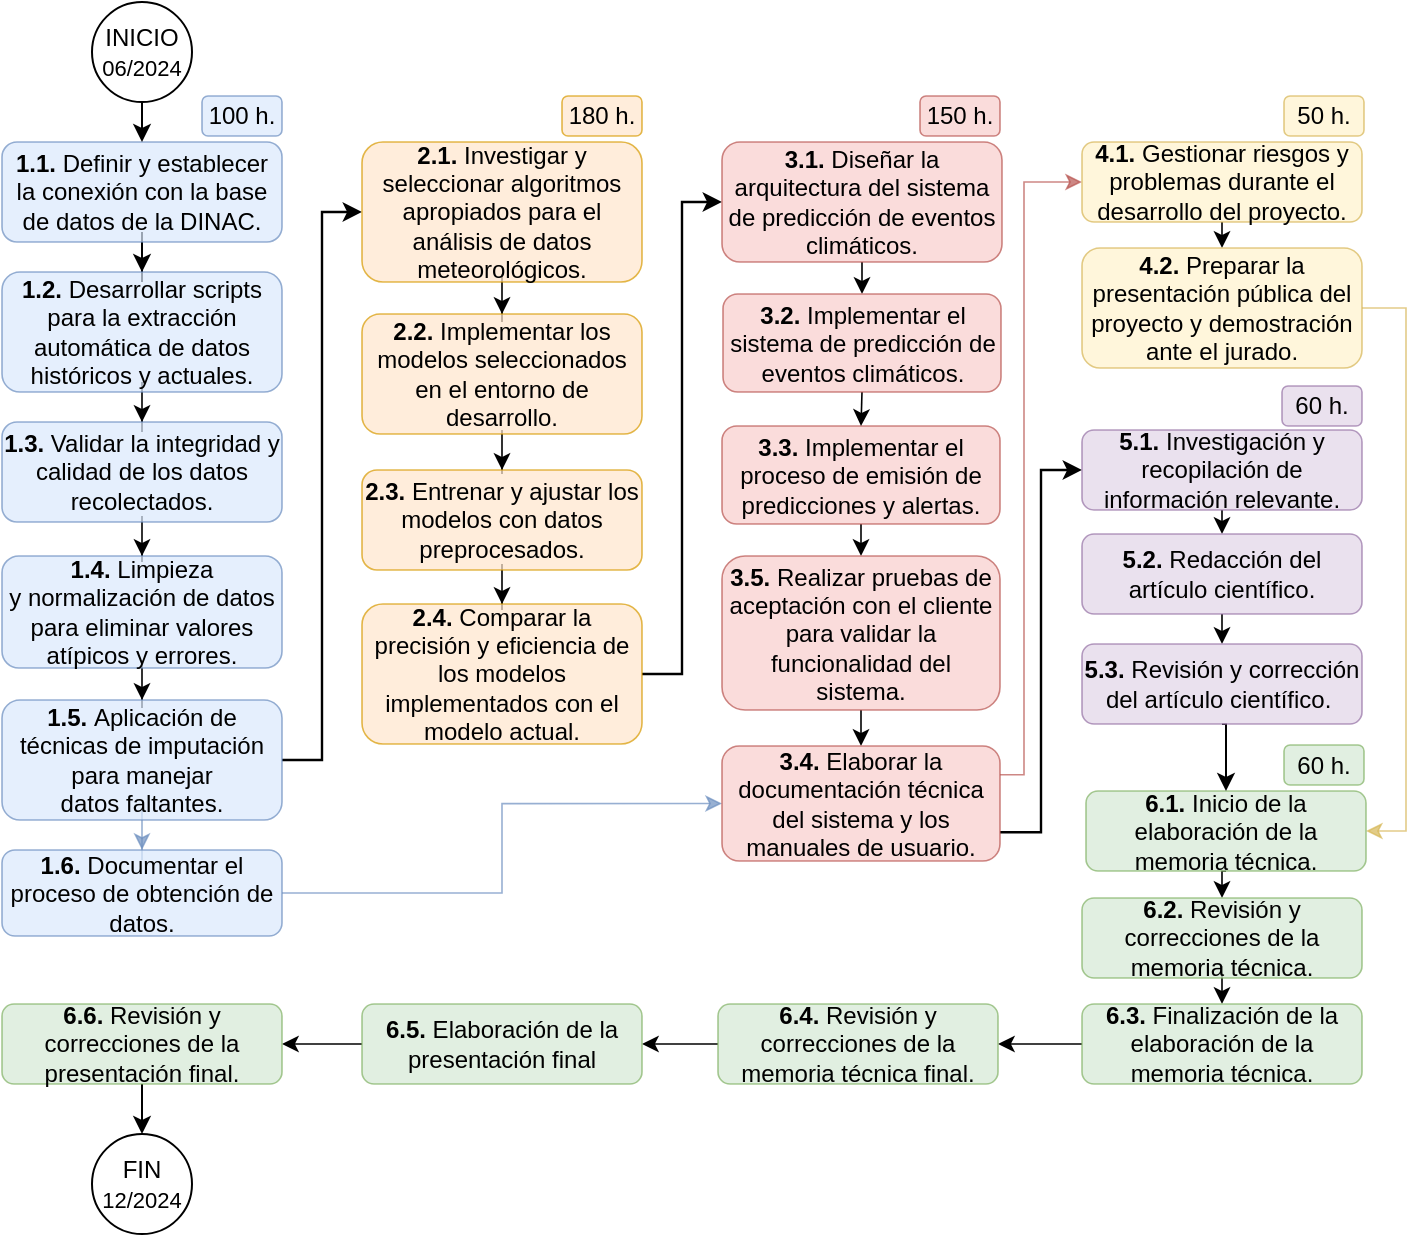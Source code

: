 <mxfile version="24.7.5">
  <diagram id="C5RBs43oDa-KdzZeNtuy" name="Page-1">
    <mxGraphModel dx="794" dy="477" grid="1" gridSize="10" guides="1" tooltips="1" connect="1" arrows="1" fold="1" page="1" pageScale="1" pageWidth="827" pageHeight="1169" math="0" shadow="0">
      <root>
        <mxCell id="WIyWlLk6GJQsqaUBKTNV-0" />
        <mxCell id="WIyWlLk6GJQsqaUBKTNV-1" parent="WIyWlLk6GJQsqaUBKTNV-0" />
        <mxCell id="-0XEdSMhef69epyfGhon-0" style="edgeStyle=orthogonalEdgeStyle;rounded=0;orthogonalLoop=1;jettySize=auto;html=1;entryX=0.5;entryY=0;entryDx=0;entryDy=0;" parent="WIyWlLk6GJQsqaUBKTNV-1" source="EVUC7kipeZUn4RD7nsKl-32" target="EVUC7kipeZUn4RD7nsKl-33" edge="1">
          <mxGeometry relative="1" as="geometry" />
        </mxCell>
        <mxCell id="EVUC7kipeZUn4RD7nsKl-32" value="&lt;b&gt;1.1.&lt;/b&gt; Definir y establecer la conexión con la base de datos de la DINAC." style="rounded=1;whiteSpace=wrap;html=1;fontSize=12;glass=0;strokeWidth=0.8;shadow=0;fillColor=#dae8fc;strokeColor=#6c8ebf;opacity=70;" parent="WIyWlLk6GJQsqaUBKTNV-1" vertex="1">
          <mxGeometry x="699" y="80" width="140" height="50" as="geometry" />
        </mxCell>
        <mxCell id="EVUC7kipeZUn4RD7nsKl-36" value="" style="edgeStyle=orthogonalEdgeStyle;rounded=0;orthogonalLoop=1;jettySize=auto;html=1;fillColor=#dae8fc;strokeColor=#000000;strokeWidth=0.8;" parent="WIyWlLk6GJQsqaUBKTNV-1" source="EVUC7kipeZUn4RD7nsKl-33" target="EVUC7kipeZUn4RD7nsKl-35" edge="1">
          <mxGeometry relative="1" as="geometry" />
        </mxCell>
        <mxCell id="EVUC7kipeZUn4RD7nsKl-33" value="&lt;b&gt;1.2.&lt;/b&gt; D&lt;span style=&quot;background-color: initial;&quot;&gt;esarrollar &lt;/span&gt;&lt;span style=&quot;background-color: initial;&quot;&gt;scripts&lt;/span&gt;&lt;span style=&quot;background-color: initial;&quot;&gt; para la extracción automática de datos históricos y actuales.&lt;/span&gt;" style="rounded=1;whiteSpace=wrap;html=1;fontSize=12;glass=0;strokeWidth=0.8;shadow=0;fillColor=#dae8fc;strokeColor=#6c8ebf;opacity=70;" parent="WIyWlLk6GJQsqaUBKTNV-1" vertex="1">
          <mxGeometry x="699" y="145" width="140" height="60" as="geometry" />
        </mxCell>
        <mxCell id="EVUC7kipeZUn4RD7nsKl-44" style="edgeStyle=orthogonalEdgeStyle;rounded=0;orthogonalLoop=1;jettySize=auto;html=1;entryX=0.5;entryY=0;entryDx=0;entryDy=0;fillColor=#dae8fc;strokeColor=#000000;strokeWidth=0.8;" parent="WIyWlLk6GJQsqaUBKTNV-1" source="EVUC7kipeZUn4RD7nsKl-35" target="EVUC7kipeZUn4RD7nsKl-38" edge="1">
          <mxGeometry relative="1" as="geometry" />
        </mxCell>
        <mxCell id="EVUC7kipeZUn4RD7nsKl-35" value="&lt;b&gt;1.3.&lt;/b&gt; V&lt;span style=&quot;background-color: initial;&quot;&gt;alidar la integridad y calidad de los datos recolectados.&lt;/span&gt;" style="rounded=1;whiteSpace=wrap;html=1;fontSize=12;glass=0;strokeWidth=0.8;shadow=0;fillColor=#dae8fc;strokeColor=#6c8ebf;opacity=70;" parent="WIyWlLk6GJQsqaUBKTNV-1" vertex="1">
          <mxGeometry x="699" y="220" width="140" height="50" as="geometry" />
        </mxCell>
        <mxCell id="EVUC7kipeZUn4RD7nsKl-37" style="edgeStyle=orthogonalEdgeStyle;rounded=0;orthogonalLoop=1;jettySize=auto;html=1;entryX=0.5;entryY=0;entryDx=0;entryDy=0;fillColor=#dae8fc;strokeColor=#000000;strokeWidth=0.8;" parent="WIyWlLk6GJQsqaUBKTNV-1" source="EVUC7kipeZUn4RD7nsKl-38" target="EVUC7kipeZUn4RD7nsKl-40" edge="1">
          <mxGeometry relative="1" as="geometry" />
        </mxCell>
        <mxCell id="EVUC7kipeZUn4RD7nsKl-38" value="&lt;b&gt;1.4.&lt;/b&gt;&amp;nbsp;L&lt;span style=&quot;background-color: initial;&quot;&gt;impieza y&amp;nbsp;&lt;/span&gt;&lt;span style=&quot;background-color: initial;&quot;&gt;normalización&lt;/span&gt;&lt;span style=&quot;background-color: initial;&quot;&gt;&amp;nbsp;de datos para eliminar valores atípicos y errores&lt;/span&gt;&lt;span style=&quot;background-color: initial;&quot;&gt;.&lt;/span&gt;" style="rounded=1;whiteSpace=wrap;html=1;fontSize=12;glass=0;strokeWidth=0.8;shadow=0;fillColor=#dae8fc;strokeColor=#6c8ebf;opacity=70;" parent="WIyWlLk6GJQsqaUBKTNV-1" vertex="1">
          <mxGeometry x="699" y="287" width="140" height="56" as="geometry" />
        </mxCell>
        <mxCell id="EVUC7kipeZUn4RD7nsKl-39" value="" style="edgeStyle=orthogonalEdgeStyle;rounded=0;orthogonalLoop=1;jettySize=auto;html=1;fillColor=#dae8fc;strokeColor=#6c8ebf;opacity=70;strokeWidth=0.8;" parent="WIyWlLk6GJQsqaUBKTNV-1" source="EVUC7kipeZUn4RD7nsKl-40" target="EVUC7kipeZUn4RD7nsKl-41" edge="1">
          <mxGeometry relative="1" as="geometry" />
        </mxCell>
        <mxCell id="AED4xQPYgy-msKVutZHK-29" style="edgeStyle=orthogonalEdgeStyle;rounded=0;orthogonalLoop=1;jettySize=auto;html=1;exitX=1;exitY=0.5;exitDx=0;exitDy=0;entryX=0;entryY=0.5;entryDx=0;entryDy=0;strokeWidth=1.2;" parent="WIyWlLk6GJQsqaUBKTNV-1" source="EVUC7kipeZUn4RD7nsKl-40" target="EVUC7kipeZUn4RD7nsKl-46" edge="1">
          <mxGeometry relative="1" as="geometry" />
        </mxCell>
        <mxCell id="EVUC7kipeZUn4RD7nsKl-40" value="&lt;b&gt;1.5.&amp;nbsp;&lt;/b&gt;A&lt;span style=&quot;background-color: initial;&quot;&gt;plicación de técnicas de imputación para manejar datos&amp;nbsp;&lt;/span&gt;&lt;span style=&quot;background-color: initial;&quot;&gt;faltantes&lt;/span&gt;&lt;span style=&quot;background-color: initial;&quot;&gt;.&lt;/span&gt;" style="rounded=1;whiteSpace=wrap;html=1;fontSize=12;glass=0;strokeWidth=0.8;shadow=0;fillColor=#dae8fc;strokeColor=#6c8ebf;opacity=70;" parent="WIyWlLk6GJQsqaUBKTNV-1" vertex="1">
          <mxGeometry x="699" y="359" width="140" height="60" as="geometry" />
        </mxCell>
        <mxCell id="-0XEdSMhef69epyfGhon-1" style="edgeStyle=orthogonalEdgeStyle;rounded=0;orthogonalLoop=1;jettySize=auto;html=1;entryX=0;entryY=0.5;entryDx=0;entryDy=0;fillColor=#dae8fc;strokeColor=#6c8ebf;opacity=70;strokeWidth=0.8;" parent="WIyWlLk6GJQsqaUBKTNV-1" source="EVUC7kipeZUn4RD7nsKl-41" target="AED4xQPYgy-msKVutZHK-0" edge="1">
          <mxGeometry relative="1" as="geometry" />
        </mxCell>
        <mxCell id="EVUC7kipeZUn4RD7nsKl-41" value="&lt;b&gt;1.6.&lt;/b&gt;&amp;nbsp;D&lt;span style=&quot;background-color: initial;&quot;&gt;ocumentar el proceso de obtención de datos&lt;/span&gt;&lt;span style=&quot;background-color: initial;&quot;&gt;.&lt;/span&gt;" style="rounded=1;whiteSpace=wrap;html=1;fontSize=12;glass=0;strokeWidth=0.8;shadow=0;fillColor=#dae8fc;strokeColor=#6c8ebf;opacity=70;" parent="WIyWlLk6GJQsqaUBKTNV-1" vertex="1">
          <mxGeometry x="699" y="434" width="140" height="43" as="geometry" />
        </mxCell>
        <mxCell id="EVUC7kipeZUn4RD7nsKl-45" style="edgeStyle=orthogonalEdgeStyle;rounded=0;orthogonalLoop=1;jettySize=auto;html=1;entryX=0.5;entryY=0;entryDx=0;entryDy=0;fillColor=#ffe6cc;strokeColor=#000000;strokeWidth=0.8;" parent="WIyWlLk6GJQsqaUBKTNV-1" source="EVUC7kipeZUn4RD7nsKl-46" target="EVUC7kipeZUn4RD7nsKl-48" edge="1">
          <mxGeometry relative="1" as="geometry" />
        </mxCell>
        <mxCell id="EVUC7kipeZUn4RD7nsKl-46" value="&lt;b&gt;2.1.&lt;/b&gt; I&lt;span style=&quot;background-color: initial;&quot;&gt;nvestigar y seleccionar algoritmos apropiados para el análisis de datos meteorológicos.&lt;/span&gt;" style="rounded=1;whiteSpace=wrap;html=1;fontSize=12;glass=0;strokeWidth=0.8;shadow=0;fillColor=#ffe6cc;strokeColor=#d79b00;opacity=70;" parent="WIyWlLk6GJQsqaUBKTNV-1" vertex="1">
          <mxGeometry x="879" y="80" width="140" height="70" as="geometry" />
        </mxCell>
        <mxCell id="EVUC7kipeZUn4RD7nsKl-47" value="" style="edgeStyle=orthogonalEdgeStyle;rounded=0;orthogonalLoop=1;jettySize=auto;html=1;fillColor=#ffe6cc;strokeColor=#000000;strokeWidth=0.8;" parent="WIyWlLk6GJQsqaUBKTNV-1" source="EVUC7kipeZUn4RD7nsKl-48" target="EVUC7kipeZUn4RD7nsKl-50" edge="1">
          <mxGeometry relative="1" as="geometry" />
        </mxCell>
        <mxCell id="EVUC7kipeZUn4RD7nsKl-48" value="&lt;b&gt;2.2.&lt;/b&gt; I&lt;span style=&quot;background-color: initial;&quot;&gt;mplementar los modelos seleccionados en el entorno de desarrollo.&lt;/span&gt;" style="rounded=1;whiteSpace=wrap;html=1;fontSize=12;glass=0;strokeWidth=0.8;shadow=0;fillColor=#ffe6cc;strokeColor=#d79b00;opacity=70;" parent="WIyWlLk6GJQsqaUBKTNV-1" vertex="1">
          <mxGeometry x="879" y="166" width="140" height="60" as="geometry" />
        </mxCell>
        <mxCell id="EVUC7kipeZUn4RD7nsKl-49" style="edgeStyle=orthogonalEdgeStyle;rounded=0;orthogonalLoop=1;jettySize=auto;html=1;entryX=0.5;entryY=0;entryDx=0;entryDy=0;fillColor=#ffe6cc;strokeColor=#000000;strokeWidth=0.8;" parent="WIyWlLk6GJQsqaUBKTNV-1" source="EVUC7kipeZUn4RD7nsKl-50" target="EVUC7kipeZUn4RD7nsKl-51" edge="1">
          <mxGeometry relative="1" as="geometry" />
        </mxCell>
        <mxCell id="EVUC7kipeZUn4RD7nsKl-50" value="&lt;b&gt;2.3.&lt;/b&gt; E&lt;span style=&quot;background-color: initial;&quot;&gt;ntrenar y ajustar los modelos con datos &lt;/span&gt;&lt;span style=&quot;background-color: initial;&quot;&gt;preprocesados.&lt;/span&gt;" style="rounded=1;whiteSpace=wrap;html=1;fontSize=12;glass=0;strokeWidth=0.8;shadow=0;fillColor=#ffe6cc;strokeColor=#d79b00;opacity=70;" parent="WIyWlLk6GJQsqaUBKTNV-1" vertex="1">
          <mxGeometry x="879" y="244" width="140" height="50" as="geometry" />
        </mxCell>
        <mxCell id="AED4xQPYgy-msKVutZHK-33" style="edgeStyle=orthogonalEdgeStyle;rounded=0;orthogonalLoop=1;jettySize=auto;html=1;exitX=1;exitY=0.5;exitDx=0;exitDy=0;entryX=0;entryY=0.5;entryDx=0;entryDy=0;strokeWidth=1.2;" parent="WIyWlLk6GJQsqaUBKTNV-1" source="EVUC7kipeZUn4RD7nsKl-51" target="EVUC7kipeZUn4RD7nsKl-53" edge="1">
          <mxGeometry relative="1" as="geometry" />
        </mxCell>
        <mxCell id="EVUC7kipeZUn4RD7nsKl-51" value="&lt;div style=&quot;&quot;&gt;&lt;b style=&quot;background-color: initial;&quot;&gt;2.4. &lt;/b&gt;&lt;span style=&quot;background-color: initial;&quot;&gt;C&lt;/span&gt;&lt;span style=&quot;background-color: initial;&quot;&gt;omparar la precisión y eficiencia de los modelos implementados con el modelo actual.&lt;/span&gt;&lt;/div&gt;" style="rounded=1;whiteSpace=wrap;html=1;fontSize=12;glass=0;strokeWidth=0.8;shadow=0;align=center;fillColor=#ffe6cc;strokeColor=#d79b00;opacity=70;" parent="WIyWlLk6GJQsqaUBKTNV-1" vertex="1">
          <mxGeometry x="879" y="311" width="140" height="70" as="geometry" />
        </mxCell>
        <mxCell id="AED4xQPYgy-msKVutZHK-31" style="edgeStyle=orthogonalEdgeStyle;rounded=0;orthogonalLoop=1;jettySize=auto;html=1;exitX=0.5;exitY=1;exitDx=0;exitDy=0;entryX=0.5;entryY=0;entryDx=0;entryDy=0;fillColor=#f8cecc;strokeColor=#000000;strokeWidth=0.8;" parent="WIyWlLk6GJQsqaUBKTNV-1" source="EVUC7kipeZUn4RD7nsKl-53" target="AED4xQPYgy-msKVutZHK-30" edge="1">
          <mxGeometry relative="1" as="geometry" />
        </mxCell>
        <mxCell id="EVUC7kipeZUn4RD7nsKl-53" value="&lt;b&gt;3.1.&lt;/b&gt; D&lt;span style=&quot;background-color: initial;&quot;&gt;iseñar la arquitectura del sistema de predicción de eventos climáticos.&lt;/span&gt;" style="rounded=1;whiteSpace=wrap;html=1;fontSize=12;glass=0;strokeWidth=0.8;shadow=0;fillColor=#f8cecc;strokeColor=#b85450;opacity=70;" parent="WIyWlLk6GJQsqaUBKTNV-1" vertex="1">
          <mxGeometry x="1059" y="80" width="140" height="60" as="geometry" />
        </mxCell>
        <mxCell id="AED4xQPYgy-msKVutZHK-5" style="edgeStyle=orthogonalEdgeStyle;rounded=0;orthogonalLoop=1;jettySize=auto;html=1;exitX=0.5;exitY=1;exitDx=0;exitDy=0;entryX=0.5;entryY=0;entryDx=0;entryDy=0;fillColor=#f8cecc;strokeColor=#000000;strokeWidth=0.8;" parent="WIyWlLk6GJQsqaUBKTNV-1" source="EVUC7kipeZUn4RD7nsKl-57" target="EVUC7kipeZUn4RD7nsKl-58" edge="1">
          <mxGeometry relative="1" as="geometry" />
        </mxCell>
        <mxCell id="EVUC7kipeZUn4RD7nsKl-57" value="&lt;b&gt;3.3.&lt;/b&gt;&amp;nbsp;I&lt;span style=&quot;background-color: initial;&quot;&gt;mplementar el proceso de emisión de predicciones y alertas.&lt;/span&gt;" style="rounded=1;whiteSpace=wrap;html=1;fontSize=12;glass=0;strokeWidth=0.8;shadow=0;fillColor=#f8cecc;strokeColor=#b85450;opacity=70;" parent="WIyWlLk6GJQsqaUBKTNV-1" vertex="1">
          <mxGeometry x="1059" y="222" width="139" height="49" as="geometry" />
        </mxCell>
        <mxCell id="AED4xQPYgy-msKVutZHK-6" style="edgeStyle=orthogonalEdgeStyle;rounded=0;orthogonalLoop=1;jettySize=auto;html=1;exitX=0.5;exitY=1;exitDx=0;exitDy=0;entryX=0.5;entryY=0;entryDx=0;entryDy=0;fillColor=#f8cecc;strokeColor=#000000;strokeWidth=0.8;" parent="WIyWlLk6GJQsqaUBKTNV-1" source="EVUC7kipeZUn4RD7nsKl-58" target="AED4xQPYgy-msKVutZHK-0" edge="1">
          <mxGeometry relative="1" as="geometry" />
        </mxCell>
        <mxCell id="AED4xQPYgy-msKVutZHK-35" style="edgeStyle=orthogonalEdgeStyle;rounded=0;orthogonalLoop=1;jettySize=auto;html=1;exitX=1;exitY=0.25;exitDx=0;exitDy=0;entryX=0;entryY=0.5;entryDx=0;entryDy=0;fillColor=#f8cecc;strokeColor=#b85450;opacity=70;strokeWidth=0.8;" parent="WIyWlLk6GJQsqaUBKTNV-1" source="AED4xQPYgy-msKVutZHK-0" target="EVUC7kipeZUn4RD7nsKl-60" edge="1">
          <mxGeometry relative="1" as="geometry">
            <Array as="points">
              <mxPoint x="1210" y="396" />
              <mxPoint x="1210" y="100" />
            </Array>
          </mxGeometry>
        </mxCell>
        <mxCell id="EVUC7kipeZUn4RD7nsKl-58" value="&lt;div&gt;&lt;b&gt;3.5.&lt;/b&gt;&amp;nbsp;R&lt;span style=&quot;background-color: initial;&quot;&gt;ealizar pruebas de aceptación con el cliente para validar la funcionalidad del sistema.&lt;/span&gt;&lt;span style=&quot;background-color: initial;&quot;&gt;&lt;br&gt;&lt;/span&gt;&lt;/div&gt;" style="rounded=1;whiteSpace=wrap;html=1;fontSize=12;glass=0;strokeWidth=0.8;shadow=0;fillColor=#f8cecc;strokeColor=#b85450;opacity=70;" parent="WIyWlLk6GJQsqaUBKTNV-1" vertex="1">
          <mxGeometry x="1059" y="287" width="139" height="77" as="geometry" />
        </mxCell>
        <mxCell id="AED4xQPYgy-msKVutZHK-8" style="edgeStyle=orthogonalEdgeStyle;rounded=0;orthogonalLoop=1;jettySize=auto;html=1;exitX=0.5;exitY=1;exitDx=0;exitDy=0;entryX=0.5;entryY=0;entryDx=0;entryDy=0;fillColor=#fff2cc;strokeColor=#000000;strokeWidth=0.8;" parent="WIyWlLk6GJQsqaUBKTNV-1" source="EVUC7kipeZUn4RD7nsKl-60" target="AED4xQPYgy-msKVutZHK-7" edge="1">
          <mxGeometry relative="1" as="geometry" />
        </mxCell>
        <mxCell id="EVUC7kipeZUn4RD7nsKl-60" value="&lt;b&gt;4.1.&lt;/b&gt; G&lt;span style=&quot;background-color: initial;&quot;&gt;estionar riesgos y problemas durante el desarrollo del proyecto.&lt;/span&gt;" style="rounded=1;whiteSpace=wrap;html=1;fontSize=12;glass=0;strokeWidth=0.8;shadow=0;fillColor=#fff2cc;strokeColor=#d6b656;opacity=70;" parent="WIyWlLk6GJQsqaUBKTNV-1" vertex="1">
          <mxGeometry x="1239" y="80" width="140" height="40" as="geometry" />
        </mxCell>
        <mxCell id="-0XEdSMhef69epyfGhon-5" style="edgeStyle=orthogonalEdgeStyle;rounded=0;orthogonalLoop=1;jettySize=auto;html=1;exitX=1;exitY=0.75;exitDx=0;exitDy=0;entryX=0;entryY=0.5;entryDx=0;entryDy=0;strokeWidth=1.2;" parent="WIyWlLk6GJQsqaUBKTNV-1" source="AED4xQPYgy-msKVutZHK-0" target="AED4xQPYgy-msKVutZHK-21" edge="1">
          <mxGeometry relative="1" as="geometry" />
        </mxCell>
        <mxCell id="AED4xQPYgy-msKVutZHK-0" value="&lt;div&gt;&lt;b&gt;3.4.&lt;/b&gt;&amp;nbsp;E&lt;span style=&quot;background-color: initial;&quot;&gt;laborar la documentación técnica del sistema y los manuales de usuario.&lt;/span&gt;&lt;span style=&quot;background-color: initial;&quot;&gt;&lt;br&gt;&lt;/span&gt;&lt;/div&gt;" style="rounded=1;whiteSpace=wrap;html=1;fontSize=12;glass=0;strokeWidth=0.8;shadow=0;fillColor=#f8cecc;strokeColor=#b85450;opacity=70;" parent="WIyWlLk6GJQsqaUBKTNV-1" vertex="1">
          <mxGeometry x="1059" y="382" width="139" height="57.5" as="geometry" />
        </mxCell>
        <mxCell id="-0XEdSMhef69epyfGhon-6" style="edgeStyle=orthogonalEdgeStyle;rounded=0;orthogonalLoop=1;jettySize=auto;html=1;exitX=1;exitY=0.5;exitDx=0;exitDy=0;entryX=1;entryY=0.5;entryDx=0;entryDy=0;strokeWidth=0.8;fillColor=#fff2cc;strokeColor=#d6b656;opacity=70;" parent="WIyWlLk6GJQsqaUBKTNV-1" source="AED4xQPYgy-msKVutZHK-7" target="AED4xQPYgy-msKVutZHK-9" edge="1">
          <mxGeometry relative="1" as="geometry" />
        </mxCell>
        <mxCell id="AED4xQPYgy-msKVutZHK-7" value="&lt;b&gt;4.2.&lt;/b&gt;&amp;nbsp;P&lt;span style=&quot;background-color: initial;&quot;&gt;reparar la presentación pública del proyecto y demostración ante el jurado&lt;/span&gt;&lt;span style=&quot;background-color: initial;&quot;&gt;.&lt;/span&gt;" style="rounded=1;whiteSpace=wrap;html=1;fontSize=12;glass=0;strokeWidth=0.8;shadow=0;fillColor=#fff2cc;strokeColor=#d6b656;opacity=70;" parent="WIyWlLk6GJQsqaUBKTNV-1" vertex="1">
          <mxGeometry x="1239" y="133" width="140" height="60" as="geometry" />
        </mxCell>
        <mxCell id="AED4xQPYgy-msKVutZHK-12" style="edgeStyle=orthogonalEdgeStyle;rounded=0;orthogonalLoop=1;jettySize=auto;html=1;exitX=0.5;exitY=1;exitDx=0;exitDy=0;entryX=0.5;entryY=0;entryDx=0;entryDy=0;fillColor=#d5e8d4;strokeColor=#000000;strokeWidth=0.8;" parent="WIyWlLk6GJQsqaUBKTNV-1" source="AED4xQPYgy-msKVutZHK-9" target="AED4xQPYgy-msKVutZHK-10" edge="1">
          <mxGeometry relative="1" as="geometry" />
        </mxCell>
        <mxCell id="AED4xQPYgy-msKVutZHK-9" value="&lt;b&gt;6.1.&lt;/b&gt;&amp;nbsp;I&lt;span style=&quot;background-color: initial;&quot;&gt;nicio de la elaboración de la memoria técnica.&lt;/span&gt;" style="rounded=1;whiteSpace=wrap;html=1;fontSize=12;glass=0;strokeWidth=0.8;shadow=0;fillColor=#d5e8d4;strokeColor=#82b366;opacity=70;" parent="WIyWlLk6GJQsqaUBKTNV-1" vertex="1">
          <mxGeometry x="1241" y="404.5" width="140" height="40" as="geometry" />
        </mxCell>
        <mxCell id="AED4xQPYgy-msKVutZHK-14" style="edgeStyle=orthogonalEdgeStyle;rounded=0;orthogonalLoop=1;jettySize=auto;html=1;exitX=0.5;exitY=1;exitDx=0;exitDy=0;entryX=0.5;entryY=0;entryDx=0;entryDy=0;fillColor=#d5e8d4;strokeColor=#000000;strokeWidth=0.8;" parent="WIyWlLk6GJQsqaUBKTNV-1" target="AED4xQPYgy-msKVutZHK-13" edge="1">
          <mxGeometry relative="1" as="geometry">
            <mxPoint x="1309" y="492" as="sourcePoint" />
          </mxGeometry>
        </mxCell>
        <mxCell id="AED4xQPYgy-msKVutZHK-10" value="&lt;b&gt;6.2.&lt;/b&gt;&amp;nbsp;R&lt;span style=&quot;background-color: initial;&quot;&gt;evisión y correcciones de la memoria técnica.&lt;/span&gt;" style="rounded=1;whiteSpace=wrap;html=1;fontSize=12;glass=0;strokeWidth=0.8;shadow=0;fillColor=#d5e8d4;strokeColor=#82b366;opacity=70;" parent="WIyWlLk6GJQsqaUBKTNV-1" vertex="1">
          <mxGeometry x="1239" y="458" width="140" height="40" as="geometry" />
        </mxCell>
        <mxCell id="AED4xQPYgy-msKVutZHK-16" style="edgeStyle=orthogonalEdgeStyle;rounded=0;orthogonalLoop=1;jettySize=auto;html=1;exitX=0;exitY=0.5;exitDx=0;exitDy=0;entryX=1;entryY=0.5;entryDx=0;entryDy=0;fillColor=#d5e8d4;strokeColor=#000000;strokeWidth=0.8;" parent="WIyWlLk6GJQsqaUBKTNV-1" source="AED4xQPYgy-msKVutZHK-13" target="AED4xQPYgy-msKVutZHK-15" edge="1">
          <mxGeometry relative="1" as="geometry" />
        </mxCell>
        <mxCell id="AED4xQPYgy-msKVutZHK-13" value="&lt;b&gt;6.3.&lt;/b&gt;&amp;nbsp;F&lt;span style=&quot;background-color: initial;&quot;&gt;inalización&lt;/span&gt;&lt;span style=&quot;background-color: initial;&quot;&gt; de la elaboración de la memoria técnica.&lt;/span&gt;" style="rounded=1;whiteSpace=wrap;html=1;fontSize=12;glass=0;strokeWidth=0.8;shadow=0;fillColor=#d5e8d4;strokeColor=#82b366;opacity=70;" parent="WIyWlLk6GJQsqaUBKTNV-1" vertex="1">
          <mxGeometry x="1239" y="511" width="140" height="40" as="geometry" />
        </mxCell>
        <mxCell id="AED4xQPYgy-msKVutZHK-19" style="edgeStyle=orthogonalEdgeStyle;rounded=0;orthogonalLoop=1;jettySize=auto;html=1;exitX=0;exitY=0.5;exitDx=0;exitDy=0;entryX=1;entryY=0.5;entryDx=0;entryDy=0;fillColor=#d5e8d4;strokeColor=#000000;strokeWidth=0.8;" parent="WIyWlLk6GJQsqaUBKTNV-1" source="AED4xQPYgy-msKVutZHK-15" target="AED4xQPYgy-msKVutZHK-17" edge="1">
          <mxGeometry relative="1" as="geometry" />
        </mxCell>
        <mxCell id="AED4xQPYgy-msKVutZHK-15" value="&lt;b&gt;6.4.&lt;/b&gt;&amp;nbsp;R&lt;span style=&quot;background-color: initial;&quot;&gt;evisión y correcciones de la memoria técnica final.&lt;/span&gt;" style="rounded=1;whiteSpace=wrap;html=1;fontSize=12;glass=0;strokeWidth=0.8;shadow=0;fillColor=#d5e8d4;strokeColor=#82b366;opacity=70;" parent="WIyWlLk6GJQsqaUBKTNV-1" vertex="1">
          <mxGeometry x="1057" y="511" width="140" height="40" as="geometry" />
        </mxCell>
        <mxCell id="AED4xQPYgy-msKVutZHK-20" style="edgeStyle=orthogonalEdgeStyle;rounded=0;orthogonalLoop=1;jettySize=auto;html=1;exitX=0;exitY=0.5;exitDx=0;exitDy=0;entryX=1;entryY=0.5;entryDx=0;entryDy=0;fillColor=#d5e8d4;strokeColor=#000000;strokeWidth=0.8;" parent="WIyWlLk6GJQsqaUBKTNV-1" source="AED4xQPYgy-msKVutZHK-17" target="AED4xQPYgy-msKVutZHK-18" edge="1">
          <mxGeometry relative="1" as="geometry" />
        </mxCell>
        <mxCell id="AED4xQPYgy-msKVutZHK-17" value="&lt;b&gt;6.5.&lt;/b&gt;&amp;nbsp;E&lt;span style=&quot;background-color: initial;&quot;&gt;laboración de la presentación final&lt;/span&gt;" style="rounded=1;whiteSpace=wrap;html=1;fontSize=12;glass=0;strokeWidth=0.8;shadow=0;fillColor=#d5e8d4;strokeColor=#82b366;opacity=70;" parent="WIyWlLk6GJQsqaUBKTNV-1" vertex="1">
          <mxGeometry x="879" y="511" width="140" height="40" as="geometry" />
        </mxCell>
        <mxCell id="AED4xQPYgy-msKVutZHK-41" style="edgeStyle=orthogonalEdgeStyle;rounded=0;orthogonalLoop=1;jettySize=auto;html=1;exitX=0.5;exitY=1;exitDx=0;exitDy=0;entryX=0.5;entryY=0;entryDx=0;entryDy=0;" parent="WIyWlLk6GJQsqaUBKTNV-1" source="AED4xQPYgy-msKVutZHK-18" target="AED4xQPYgy-msKVutZHK-39" edge="1">
          <mxGeometry relative="1" as="geometry" />
        </mxCell>
        <mxCell id="AED4xQPYgy-msKVutZHK-18" value="&lt;b&gt;6.6.&lt;/b&gt;&amp;nbsp;R&lt;span style=&quot;background-color: initial;&quot;&gt;evisión y correcciones de la presentación final.&lt;/span&gt;" style="rounded=1;whiteSpace=wrap;html=1;fontSize=12;glass=0;strokeWidth=0.8;shadow=0;fillColor=#d5e8d4;strokeColor=#82b366;opacity=70;" parent="WIyWlLk6GJQsqaUBKTNV-1" vertex="1">
          <mxGeometry x="699" y="511" width="140" height="40" as="geometry" />
        </mxCell>
        <mxCell id="AED4xQPYgy-msKVutZHK-24" style="edgeStyle=orthogonalEdgeStyle;rounded=0;orthogonalLoop=1;jettySize=auto;html=1;exitX=0.5;exitY=1;exitDx=0;exitDy=0;entryX=0.5;entryY=0;entryDx=0;entryDy=0;fillColor=#e1d5e7;strokeColor=#000000;strokeWidth=0.8;" parent="WIyWlLk6GJQsqaUBKTNV-1" source="AED4xQPYgy-msKVutZHK-21" target="AED4xQPYgy-msKVutZHK-22" edge="1">
          <mxGeometry relative="1" as="geometry" />
        </mxCell>
        <mxCell id="AED4xQPYgy-msKVutZHK-21" value="&lt;b&gt;5.1.&lt;/b&gt;&amp;nbsp;I&lt;span style=&quot;background-color: initial;&quot;&gt;nvestigación y recopilación de información relevante.&lt;/span&gt;" style="rounded=1;whiteSpace=wrap;html=1;fontSize=12;glass=0;strokeWidth=0.8;shadow=0;fillColor=#e1d5e7;strokeColor=#9673a6;opacity=70;" parent="WIyWlLk6GJQsqaUBKTNV-1" vertex="1">
          <mxGeometry x="1239" y="224" width="140" height="40" as="geometry" />
        </mxCell>
        <mxCell id="AED4xQPYgy-msKVutZHK-25" style="edgeStyle=orthogonalEdgeStyle;rounded=0;orthogonalLoop=1;jettySize=auto;html=1;exitX=0.5;exitY=1;exitDx=0;exitDy=0;entryX=0.5;entryY=0;entryDx=0;entryDy=0;fillColor=#e1d5e7;strokeColor=#000000;strokeWidth=0.8;" parent="WIyWlLk6GJQsqaUBKTNV-1" source="AED4xQPYgy-msKVutZHK-22" target="AED4xQPYgy-msKVutZHK-23" edge="1">
          <mxGeometry relative="1" as="geometry" />
        </mxCell>
        <mxCell id="AED4xQPYgy-msKVutZHK-22" value="&lt;b&gt;5.2.&lt;/b&gt;&amp;nbsp;R&lt;span style=&quot;background-color: initial;&quot;&gt;edacción del artículo científico.&lt;/span&gt;" style="rounded=1;whiteSpace=wrap;html=1;fontSize=12;glass=0;strokeWidth=0.8;shadow=0;fillColor=#e1d5e7;strokeColor=#9673a6;opacity=70;" parent="WIyWlLk6GJQsqaUBKTNV-1" vertex="1">
          <mxGeometry x="1239" y="276" width="140" height="40" as="geometry" />
        </mxCell>
        <mxCell id="AED4xQPYgy-msKVutZHK-42" style="edgeStyle=orthogonalEdgeStyle;rounded=0;orthogonalLoop=1;jettySize=auto;html=1;exitX=0.5;exitY=1;exitDx=0;exitDy=0;entryX=0.5;entryY=0;entryDx=0;entryDy=0;" parent="WIyWlLk6GJQsqaUBKTNV-1" source="AED4xQPYgy-msKVutZHK-23" target="AED4xQPYgy-msKVutZHK-9" edge="1">
          <mxGeometry relative="1" as="geometry" />
        </mxCell>
        <mxCell id="AED4xQPYgy-msKVutZHK-23" value="&lt;b&gt;5.3. &lt;/b&gt;&lt;span style=&quot;background-color: initial;&quot;&gt;Revisión y corrección del artículo científico.&lt;/span&gt;&lt;span style=&quot;background-color: initial;&quot;&gt;&amp;nbsp;&lt;/span&gt;" style="rounded=1;whiteSpace=wrap;html=1;fontSize=12;glass=0;strokeWidth=0.8;shadow=0;fillColor=#e1d5e7;strokeColor=#9673a6;opacity=70;" parent="WIyWlLk6GJQsqaUBKTNV-1" vertex="1">
          <mxGeometry x="1239" y="331" width="140" height="40" as="geometry" />
        </mxCell>
        <mxCell id="AED4xQPYgy-msKVutZHK-32" style="edgeStyle=orthogonalEdgeStyle;rounded=0;orthogonalLoop=1;jettySize=auto;html=1;exitX=0.5;exitY=1;exitDx=0;exitDy=0;entryX=0.5;entryY=0;entryDx=0;entryDy=0;fillColor=#f8cecc;strokeColor=#000000;strokeWidth=0.8;" parent="WIyWlLk6GJQsqaUBKTNV-1" source="AED4xQPYgy-msKVutZHK-30" target="EVUC7kipeZUn4RD7nsKl-57" edge="1">
          <mxGeometry relative="1" as="geometry" />
        </mxCell>
        <mxCell id="AED4xQPYgy-msKVutZHK-30" value="&lt;b&gt;3.2.&lt;/b&gt; I&lt;span style=&quot;background-color: initial;&quot;&gt;mplementar el sistema de predicción de eventos climáticos&lt;/span&gt;&lt;span style=&quot;background-color: initial;&quot;&gt;.&lt;/span&gt;" style="rounded=1;whiteSpace=wrap;html=1;fontSize=12;glass=0;strokeWidth=0.8;shadow=0;fillColor=#f8cecc;strokeColor=#b85450;opacity=70;" parent="WIyWlLk6GJQsqaUBKTNV-1" vertex="1">
          <mxGeometry x="1059.5" y="156" width="139" height="49" as="geometry" />
        </mxCell>
        <mxCell id="AED4xQPYgy-msKVutZHK-38" style="edgeStyle=orthogonalEdgeStyle;rounded=0;orthogonalLoop=1;jettySize=auto;html=1;exitX=0.5;exitY=1;exitDx=0;exitDy=0;entryX=0.5;entryY=0;entryDx=0;entryDy=0;" parent="WIyWlLk6GJQsqaUBKTNV-1" source="AED4xQPYgy-msKVutZHK-37" target="EVUC7kipeZUn4RD7nsKl-32" edge="1">
          <mxGeometry relative="1" as="geometry" />
        </mxCell>
        <mxCell id="AED4xQPYgy-msKVutZHK-37" value="INICIO&lt;div&gt;&lt;font style=&quot;font-size: 11px;&quot;&gt;06/2024&lt;/font&gt;&lt;/div&gt;" style="ellipse;whiteSpace=wrap;html=1;aspect=fixed;" parent="WIyWlLk6GJQsqaUBKTNV-1" vertex="1">
          <mxGeometry x="744" y="10" width="50" height="50" as="geometry" />
        </mxCell>
        <mxCell id="AED4xQPYgy-msKVutZHK-39" value="FIN&lt;div&gt;&lt;font style=&quot;font-size: 11px;&quot;&gt;12/2024&lt;/font&gt;&lt;/div&gt;" style="ellipse;whiteSpace=wrap;html=1;aspect=fixed;" parent="WIyWlLk6GJQsqaUBKTNV-1" vertex="1">
          <mxGeometry x="744" y="576" width="50" height="50" as="geometry" />
        </mxCell>
        <mxCell id="AED4xQPYgy-msKVutZHK-48" value="&lt;font face=&quot;Helvetica&quot;&gt;100 h.&lt;/font&gt;" style="rounded=1;whiteSpace=wrap;html=1;fontSize=12;glass=0;strokeWidth=0.8;shadow=0;fillColor=#dae8fc;strokeColor=#6c8ebf;opacity=70;" parent="WIyWlLk6GJQsqaUBKTNV-1" vertex="1">
          <mxGeometry x="799" y="57" width="40" height="20" as="geometry" />
        </mxCell>
        <mxCell id="AED4xQPYgy-msKVutZHK-49" value="&lt;font face=&quot;Helvetica&quot;&gt;180 h.&lt;/font&gt;" style="rounded=1;whiteSpace=wrap;html=1;fontSize=12;glass=0;strokeWidth=0.8;shadow=0;fillColor=#ffe6cc;strokeColor=#d79b00;opacity=70;" parent="WIyWlLk6GJQsqaUBKTNV-1" vertex="1">
          <mxGeometry x="979" y="57" width="40" height="20" as="geometry" />
        </mxCell>
        <mxCell id="AED4xQPYgy-msKVutZHK-50" value="&lt;font face=&quot;Helvetica&quot;&gt;150 h.&lt;/font&gt;" style="rounded=1;whiteSpace=wrap;html=1;fontSize=12;glass=0;strokeWidth=0.8;shadow=0;fillColor=#f8cecc;strokeColor=#b85450;opacity=70;" parent="WIyWlLk6GJQsqaUBKTNV-1" vertex="1">
          <mxGeometry x="1158" y="57" width="40" height="20" as="geometry" />
        </mxCell>
        <mxCell id="AED4xQPYgy-msKVutZHK-51" value="&lt;font face=&quot;Helvetica&quot;&gt;50 h.&lt;/font&gt;" style="rounded=1;whiteSpace=wrap;html=1;fontSize=12;glass=0;strokeWidth=0.8;shadow=0;fillColor=#fff2cc;strokeColor=#d6b656;opacity=70;" parent="WIyWlLk6GJQsqaUBKTNV-1" vertex="1">
          <mxGeometry x="1340" y="57" width="40" height="20" as="geometry" />
        </mxCell>
        <mxCell id="AED4xQPYgy-msKVutZHK-52" value="&lt;font face=&quot;Helvetica&quot;&gt;60 h.&lt;/font&gt;" style="rounded=1;whiteSpace=wrap;html=1;fontSize=12;glass=0;strokeWidth=0.8;shadow=0;fillColor=#e1d5e7;strokeColor=#9673a6;opacity=70;" parent="WIyWlLk6GJQsqaUBKTNV-1" vertex="1">
          <mxGeometry x="1339" y="202" width="40" height="20" as="geometry" />
        </mxCell>
        <mxCell id="AED4xQPYgy-msKVutZHK-53" value="&lt;font face=&quot;Helvetica&quot;&gt;60 h.&lt;/font&gt;" style="rounded=1;whiteSpace=wrap;html=1;fontSize=12;glass=0;strokeWidth=0.8;shadow=0;fillColor=#d5e8d4;strokeColor=#82b366;opacity=70;" parent="WIyWlLk6GJQsqaUBKTNV-1" vertex="1">
          <mxGeometry x="1340" y="381.5" width="40" height="20" as="geometry" />
        </mxCell>
      </root>
    </mxGraphModel>
  </diagram>
</mxfile>
